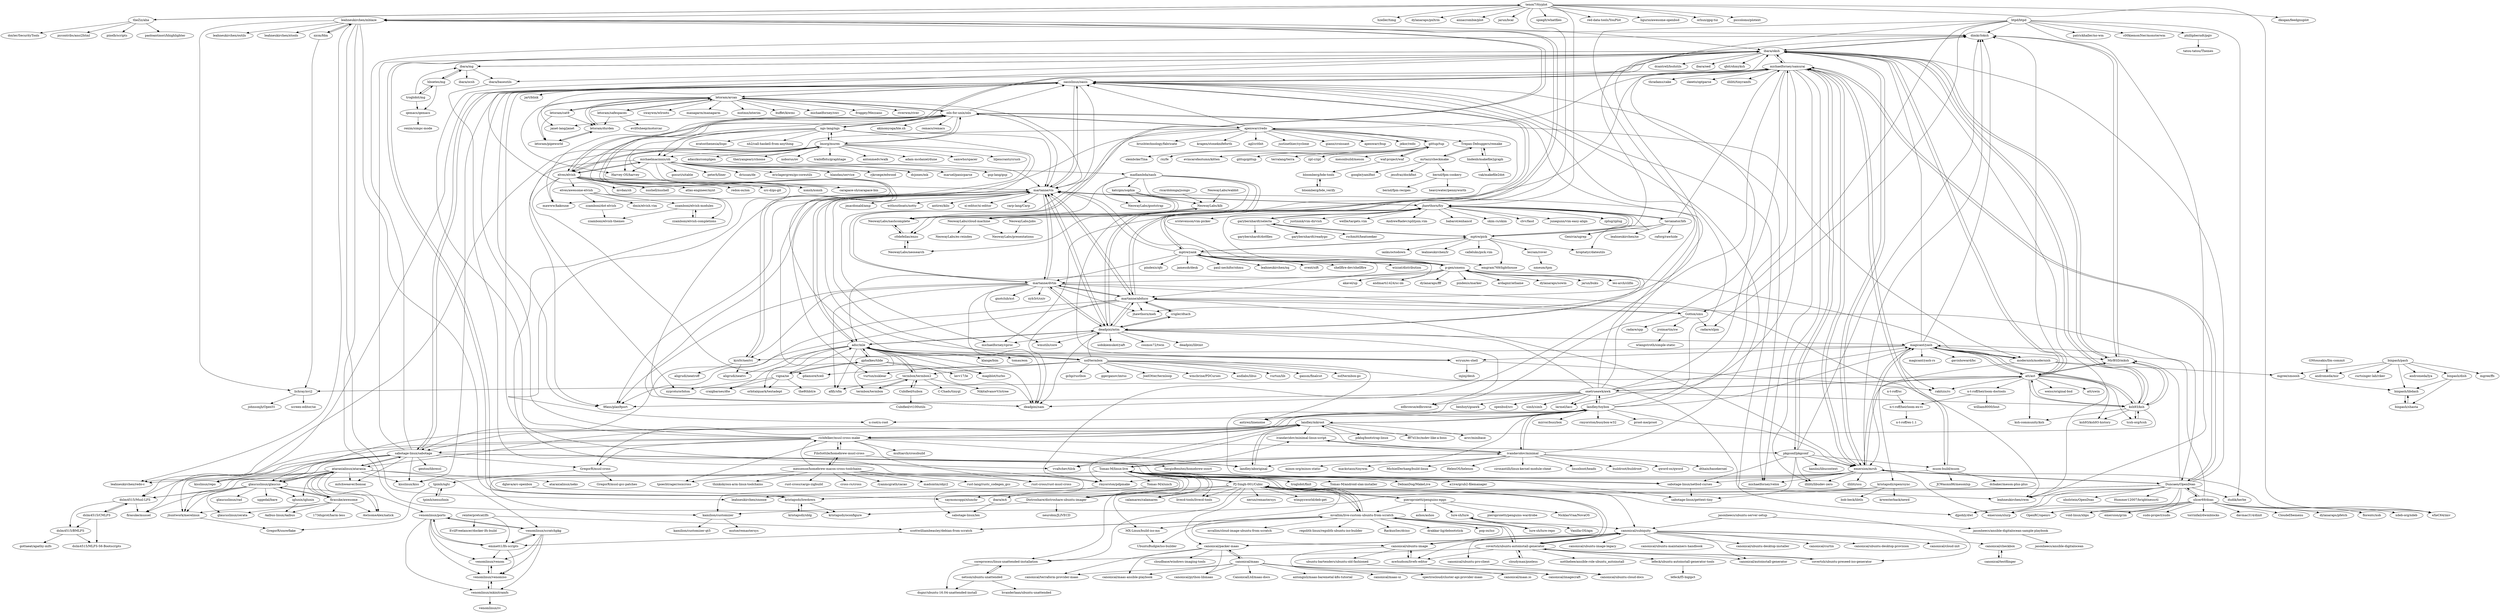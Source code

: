 digraph G {
"lichray/nvi2" -> "screen-editor/se"
"lichray/nvi2" -> "johnsonjh/OpenVi"
"ngs-lang/ngs" -> "oils-for-unix/oils"
"ngs-lang/ngs" -> "lmorg/murex"
"ngs-lang/ngs" -> "michaelmacinnis/oh"
"ngs-lang/ngs" -> "elves/elvish"
"ngs-lang/ngs" -> "nh2/call-haskell-from-anything" ["e"=1]
"ngs-lang/ngs" -> "martanne/vis"
"ngs-lang/ngs" -> "Harvey-OS/harvey" ["e"=1]
"ngs-lang/ngs" -> "eratosthenesia/lispc" ["e"=1]
"ngs-lang/ngs" -> "wryun/es-shell"
"elves/elvish" -> "michaelmacinnis/oh"
"elves/elvish" -> "oils-for-unix/oils"
"elves/elvish" -> "lmorg/murex"
"elves/elvish" -> "mawww/kakoune" ["e"=1]
"elves/elvish" -> "xonsh/xonsh" ["e"=1]
"elves/elvish" -> "carapace-sh/carapace-bin" ["e"=1]
"elves/elvish" -> "martanne/vis"
"elves/elvish" -> "elves/awesome-elvish"
"elves/elvish" -> "gdamore/tcell" ["e"=1]
"elves/elvish" -> "redox-os/ion" ["e"=1]
"elves/elvish" -> "src-d/go-git" ["e"=1]
"elves/elvish" -> "mvdan/sh" ["e"=1]
"elves/elvish" -> "nushell/nushell" ["e"=1]
"elves/elvish" -> "u-root/u-root" ["e"=1]
"elves/elvish" -> "atlas-engineer/nyxt" ["e"=1]
"venomlinux/ports" -> "venomlinux/scratchpkg"
"venomlinux/ports" -> "venomlinux/venomiso"
"venomlinux/ports" -> "venomlinux/mkinitramfs"
"venomlinux/ports" -> "emmett1/lfs-scripts"
"venomlinux/ports" -> "venomlinux/venom"
"michaelmacinnis/oh" -> "elves/elvish"
"michaelmacinnis/oh" -> "driusan/de" ["e"=1]
"michaelmacinnis/oh" -> "deadpixi/sam" ["e"=1]
"michaelmacinnis/oh" -> "Harvey-OS/harvey" ["e"=1]
"michaelmacinnis/oh" -> "madlambda/nash"
"michaelmacinnis/oh" -> "ericlagergren/go-coreutils" ["e"=1]
"michaelmacinnis/oh" -> "hlandau/service" ["e"=1]
"michaelmacinnis/oh" -> "rjkroege/edwood" ["e"=1]
"michaelmacinnis/oh" -> "dcjones/mk" ["e"=1]
"michaelmacinnis/oh" -> "maruel/panicparse" ["e"=1]
"michaelmacinnis/oh" -> "9fans/plan9port" ["e"=1]
"michaelmacinnis/oh" -> "gsp-lang/gsp"
"michaelmacinnis/oh" -> "gosuri/uitable" ["e"=1]
"michaelmacinnis/oh" -> "martanne/vis"
"michaelmacinnis/oh" -> "peterh/liner" ["e"=1]
"pieroproietti/penguins-eggs" -> "pieroproietti/penguins-wardrobe"
"pieroproietti/penguins-eggs" -> "PJ-Singh-001/Cubic"
"pieroproietti/penguins-eggs" -> "NicklasVraa/NovaOS" ["e"=1]
"pieroproietti/penguins-eggs" -> "lure-sh/lure"
"pieroproietti/penguins-eggs" -> "ashos/ashos" ["e"=1]
"pieroproietti/penguins-eggs" -> "mvallim/live-custom-ubuntu-from-scratch"
"tenox7/ttyplot" -> "p-gen/smenu"
"tenox7/ttyplot" -> "piccolomo/plotext" ["e"=1]
"tenox7/ttyplot" -> "dkogan/feedgnuplot" ["e"=1]
"tenox7/ttyplot" -> "jhawthorn/fzy"
"tenox7/ttyplot" -> "theZiz/aha"
"tenox7/ttyplot" -> "hzeller/timg" ["e"=1]
"tenox7/ttyplot" -> "dylanaraps/pxltrm" ["e"=1]
"tenox7/ttyplot" -> "annacrombie/plot"
"tenox7/ttyplot" -> "jarun/bcal" ["e"=1]
"tenox7/ttyplot" -> "eXeC64/imv" ["e"=1]
"tenox7/ttyplot" -> "spieglt/whatfiles" ["e"=1]
"tenox7/ttyplot" -> "leahneukirchen/mblaze"
"tenox7/ttyplot" -> "red-data-tools/YouPlot" ["e"=1]
"tenox7/ttyplot" -> "ligurio/awesome-openbsd" ["e"=1]
"tenox7/ttyplot" -> "orhun/gpg-tui" ["e"=1]
"mvallim/live-custom-ubuntu-from-scratch" -> "scottwilliambeasley/debian-from-scratch"
"mvallim/live-custom-ubuntu-from-scratch" -> "mvallim/cloud-image-ubuntu-from-scratch"
"mvallim/live-custom-ubuntu-from-scratch" -> "canonical/ubuntu-image"
"mvallim/live-custom-ubuntu-from-scratch" -> "MX-Linux/build-iso-mx"
"mvallim/live-custom-ubuntu-from-scratch" -> "PJ-Singh-001/Cubic"
"mvallim/live-custom-ubuntu-from-scratch" -> "UbuntuBudgie/iso-builder"
"mvallim/live-custom-ubuntu-from-scratch" -> "regolith-linux/regolith-ubuntu-iso-builder"
"mvallim/live-custom-ubuntu-from-scratch" -> "RackunSec/dciso"
"mvallim/live-custom-ubuntu-from-scratch" -> "Tomas-M/linux-live"
"mvallim/live-custom-ubuntu-from-scratch" -> "canonical/subiquity"
"mvallim/live-custom-ubuntu-from-scratch" -> "covertsh/ubuntu-autoinstall-generator"
"mvallim/live-custom-ubuntu-from-scratch" -> "drakkar-lig/debootstick"
"mvallim/live-custom-ubuntu-from-scratch" -> "pop-os/iso" ["e"=1]
"binpash/pash" -> "binpash/dish"
"binpash/pash" -> "andromeda/mir"
"binpash/pash" -> "binpash/libdash"
"binpash/pash" -> "mgree/smoosh"
"binpash/pash" -> "andromeda/lya"
"binpash/pash" -> "mgree/ffs"
"binpash/pash" -> "curtsinger-lab/riker"
"letoram/arcan" -> "letoram/durden"
"letoram/arcan" -> "letoram/cat9"
"letoram/arcan" -> "letoram/safespaces"
"letoram/arcan" -> "oasislinux/oasis"
"letoram/arcan" -> "letoram/pipeworld"
"letoram/arcan" -> "martanne/vis"
"letoram/arcan" -> "michaelforney/swc" ["e"=1]
"letoram/arcan" -> "froggey/Mezzano" ["e"=1]
"letoram/arcan" -> "riverwm/river" ["e"=1]
"letoram/arcan" -> "swaywm/wlroots" ["e"=1]
"letoram/arcan" -> "Harvey-OS/harvey" ["e"=1]
"letoram/arcan" -> "managarm/managarm" ["e"=1]
"letoram/arcan" -> "oils-for-unix/oils"
"letoram/arcan" -> "mntmn/interim" ["e"=1]
"letoram/arcan" -> "buffet/kiwmi" ["e"=1]
"apenwarr/redo" -> "gittup/tup"
"apenwarr/redo" -> "apenwarr/bup" ["e"=1]
"apenwarr/redo" -> "jekor/redo"
"apenwarr/redo" -> "leahneukirchen/redo-c"
"apenwarr/redo" -> "martanne/vis"
"apenwarr/redo" -> "oils-for-unix/oils"
"apenwarr/redo" -> "Trepan-Debuggers/remake"
"apenwarr/redo" -> "oasislinux/oasis"
"apenwarr/redo" -> "brushtechnology/fabricate"
"apenwarr/redo" -> "kragen/stoneknifeforth" ["e"=1]
"apenwarr/redo" -> "agl/critbit"
"apenwarr/redo" -> "justinethier/cyclone" ["e"=1]
"apenwarr/redo" -> "michaelforney/samurai"
"apenwarr/redo" -> "deadpixi/sam" ["e"=1]
"apenwarr/redo" -> "giann/croissant" ["e"=1]
"netson/ubuntu-unattended" -> "coreprocess/linux-unattended-installation"
"netson/ubuntu-unattended" -> "dsgnr/ubuntu-16.04-unattended-install"
"netson/ubuntu-unattended" -> "hvanderlaan/ubuntu-unattended"
"jasonheecs/ansible-digitalocean-sample-playbook" -> "jasonheecs/ansible-digitalocean"
"letoram/safespaces" -> "letoram/arcan"
"letoram/safespaces" -> "evil0sheep/motorcar" ["e"=1]
"letoram/safespaces" -> "letoram/durden"
"garybernhardt/selecta" -> "mptre/pick"
"garybernhardt/selecta" -> "garybernhardt/dotfiles" ["e"=1]
"garybernhardt/selecta" -> "garybernhardt/readygo"
"garybernhardt/selecta" -> "jhawthorn/fzy"
"garybernhardt/selecta" -> "rschmitt/heatseeker"
"gittup/tup" -> "apenwarr/redo"
"gittup/tup" -> "gittup/gittup"
"gittup/tup" -> "terralang/terra" ["e"=1]
"gittup/tup" -> "zpl-c/zpl" ["e"=1]
"gittup/tup" -> "mesonbuild/meson" ["e"=1]
"gittup/tup" -> "slembcke/Tina" ["e"=1]
"gittup/tup" -> "rxi/fe" ["e"=1]
"gittup/tup" -> "waf-project/waf"
"gittup/tup" -> "evincarofautumn/kitten" ["e"=1]
"landley/mkroot" -> "landley/toybox"
"landley/mkroot" -> "landley/aboriginal"
"landley/mkroot" -> "richfelker/musl-cross-make"
"landley/mkroot" -> "ataraxialinux/ataraxia"
"landley/mkroot" -> "sabotage-linux/sabotage"
"landley/mkroot" -> "pikhq/bootstrap-linux"
"landley/mkroot" -> "ivandavidov/minimal-linux-script"
"landley/mkroot" -> "glaucuslinux/glaucus"
"landley/mkroot" -> "fff7d1bc/mdev-like-a-boss" ["e"=1]
"landley/mkroot" -> "arsv/minibase" ["e"=1]
"landley/mkroot" -> "GregorR/musl-cross"
"zzamboni/elvish-modules" -> "zzamboni/elvish-completions"
"zzamboni/elvish-modules" -> "zzamboni/elvish-themes"
"dimkr/loksh" -> "ibara/oksh"
"dimkr/loksh" -> "MirBSD/mksh"
"elves/awesome-elvish" -> "zzamboni/elvish-modules"
"elves/awesome-elvish" -> "dmix/elvish.vim"
"elves/awesome-elvish" -> "zzamboni/dot-elvish"
"elves/awesome-elvish" -> "zzamboni/elvish-completions"
"reinterpretcat/lfs" -> "EvilFreelancer/docker-lfs-build"
"reinterpretcat/lfs" -> "emmett1/lfs-scripts"
"reinterpretcat/lfs" -> "scottwilliambeasley/debian-from-scratch"
"dslm4515/Musl-LFS" -> "dslm4515/CMLFS"
"dslm4515/Musl-LFS" -> "firasuke/mussel"
"dslm4515/Musl-LFS" -> "dslm4515/BMLFS"
"ataraxialinux/ataraxia" -> "glaucuslinux/glaucus"
"ataraxialinux/ataraxia" -> "firasuke/awesome"
"ataraxialinux/ataraxia" -> "sabotage-linux/sabotage"
"ataraxialinux/ataraxia" -> "kisslinux/kiss" ["e"=1]
"ataraxialinux/ataraxia" -> "mitchweaver/bonsai" ["e"=1]
"ataraxialinux/ataraxia" -> "dslm4515/Musl-LFS"
"ataraxialinux/ataraxia" -> "venomlinux/ports"
"ataraxialinux/ataraxia" -> "AwlsomeAlex/natick"
"ataraxialinux/ataraxia" -> "jhuntwork/merelinux"
"ataraxialinux/ataraxia" -> "venomlinux/scratchpkg"
"ataraxialinux/ataraxia" -> "ataraxialinux/neko"
"ataraxialinux/ataraxia" -> "kisslinux/repo" ["e"=1]
"ataraxialinux/ataraxia" -> "iglunix/iglunix"
"emmett1/lfs-scripts" -> "venomlinux/scratchpkg"
"emmett1/lfs-scripts" -> "venomlinux/ports"
"emmett1/lfs-scripts" -> "venomlinux/venomiso"
"emmett1/lfs-scripts" -> "venomlinux/venom"
"emersion/mrsh" -> "michaelforney/samurai"
"emersion/mrsh" -> "eXeC64/imv" ["e"=1]
"emersion/mrsh" -> "magicant/yash"
"emersion/mrsh" -> "rmyorston/pdpmake"
"emersion/mrsh" -> "illiliti/ssu" ["e"=1]
"emersion/mrsh" -> "dimkr/loksh"
"emersion/mrsh" -> "sabotage-linux/netbsd-curses"
"emersion/mrsh" -> "ibara/oksh"
"emersion/mrsh" -> "Duncaen/OpenDoas"
"emersion/mrsh" -> "illiliti/libudev-zero" ["e"=1]
"emersion/mrsh" -> "emersion/slurp" ["e"=1]
"emersion/mrsh" -> "kisslinux/kiss" ["e"=1]
"emersion/mrsh" -> "michaelforney/velox" ["e"=1]
"MX-Linux/build-iso-mx" -> "UbuntuBudgie/iso-builder"
"zzamboni/elvish-completions" -> "zzamboni/elvish-modules"
"kristapsdz/openrsync" -> "krwesterback/newd" ["e"=1]
"kristapsdz/openrsync" -> "bob-beck/libtls" ["e"=1]
"kristapsdz/openrsync" -> "kristapsdz/oconfigure"
"kristapsdz/openrsync" -> "kristapsdz/lowdown"
"bloomberg/bde-tools" -> "bloomberg/bde_verify"
"jroimartin/sw" -> "wlangstroth/simple-static"
"binpash/libdash" -> "binpash/shasta"
"venomlinux/mkinitramfs" -> "venomlinux/venomiso"
"venomlinux/mkinitramfs" -> "venomlinux/rc"
"dslm4515/BMLFS" -> "dslm4515/MLFS-S6-Bootscripts"
"dslm4515/BMLFS" -> "gottaeat/apathy-mlfs"
"mgree/smoosh" -> "binpash/libdash"
"venomlinux/venomiso" -> "venomlinux/mkinitramfs"
"venomlinux/venomiso" -> "venomlinux/venom"
"ubuntu-bartenders/ubuntu-old-fashioned" -> "canonical/ubuntu-cloud-docs"
"venomlinux/venom" -> "venomlinux/venomiso"
"jhawthorn/fzy" -> "babarot/enhancd" ["e"=1]
"jhawthorn/fzy" -> "mptre/pick"
"jhawthorn/fzy" -> "skim-rs/skim" ["e"=1]
"jhawthorn/fzy" -> "martanne/vis"
"jhawthorn/fzy" -> "mptre/yank"
"jhawthorn/fzy" -> "clvv/fasd" ["e"=1]
"jhawthorn/fzy" -> "junegunn/vim-easy-align" ["e"=1]
"jhawthorn/fzy" -> "zplug/zplug" ["e"=1]
"jhawthorn/fzy" -> "garybernhardt/selecta"
"jhawthorn/fzy" -> "srstevenson/vim-picker"
"jhawthorn/fzy" -> "justinmk/vim-dirvish" ["e"=1]
"jhawthorn/fzy" -> "wellle/targets.vim" ["e"=1]
"jhawthorn/fzy" -> "AndrewRadev/splitjoin.vim" ["e"=1]
"jhawthorn/fzy" -> "Genivia/ugrep" ["e"=1]
"jhawthorn/fzy" -> "tavianator/bfs"
"martanne/vis" -> "mawww/kakoune" ["e"=1]
"martanne/vis" -> "9fans/plan9port" ["e"=1]
"martanne/vis" -> "martanne/dvtm"
"martanne/vis" -> "deadpixi/sam" ["e"=1]
"martanne/vis" -> "oasislinux/oasis"
"martanne/vis" -> "martanne/abduco"
"martanne/vis" -> "antirez/kilo" ["e"=1]
"martanne/vis" -> "jhawthorn/fzy"
"martanne/vis" -> "xi-editor/xi-editor" ["e"=1]
"martanne/vis" -> "adsr/mle"
"martanne/vis" -> "carp-lang/Carp" ["e"=1]
"martanne/vis" -> "deadpixi/mtm"
"martanne/vis" -> "jmacdonald/amp" ["e"=1]
"martanne/vis" -> "vurtun/nuklear" ["e"=1]
"martanne/vis" -> "withoutboats/notty" ["e"=1]
"ivandavidov/minimal" -> "ivandavidov/minimal-linux-script"
"ivandavidov/minimal" -> "Tomas-M/linux-live"
"ivandavidov/minimal" -> "landley/mkroot"
"ivandavidov/minimal" -> "mackstann/tinywm" ["e"=1]
"ivandavidov/minimal" -> "MichielDerhaeg/build-linux" ["e"=1]
"ivandavidov/minimal" -> "vvaltchev/tilck" ["e"=1]
"ivandavidov/minimal" -> "oasislinux/oasis"
"ivandavidov/minimal" -> "landley/toybox"
"ivandavidov/minimal" -> "HelenOS/helenos" ["e"=1]
"ivandavidov/minimal" -> "cirosantilli/linux-kernel-module-cheat" ["e"=1]
"ivandavidov/minimal" -> "linuxboot/heads" ["e"=1]
"ivandavidov/minimal" -> "buildroot/buildroot" ["e"=1]
"ivandavidov/minimal" -> "qword-os/qword" ["e"=1]
"ivandavidov/minimal" -> "dthain/basekernel" ["e"=1]
"ivandavidov/minimal" -> "minos-org/minos-static"
"glaucuslinux/glaucus" -> "firasuke/awesome"
"glaucuslinux/glaucus" -> "jhuntwork/merelinux"
"glaucuslinux/glaucus" -> "ataraxialinux/ataraxia"
"glaucuslinux/glaucus" -> "firasuke/mussel"
"glaucuslinux/glaucus" -> "glaucuslinux/cerata"
"glaucuslinux/glaucus" -> "glaucuslinux/rad"
"glaucuslinux/glaucus" -> "iglunix/iglunix"
"glaucuslinux/glaucus" -> "AwlsomeAlex/natick"
"glaucuslinux/glaucus" -> "dslm4515/Musl-LFS"
"glaucuslinux/glaucus" -> "uggedal/bare"
"martanne/dvtm" -> "martanne/abduco"
"martanne/dvtm" -> "deadpixi/mtm"
"martanne/dvtm" -> "martanne/vis"
"martanne/dvtm" -> "deadpixi/sam" ["e"=1]
"martanne/dvtm" -> "leahneukirchen/mblaze"
"martanne/dvtm" -> "jhawthorn/meh" ["e"=1]
"martanne/dvtm" -> "gnotclub/xst" ["e"=1]
"martanne/dvtm" -> "9fans/plan9port" ["e"=1]
"martanne/dvtm" -> "Gottox/smu"
"martanne/dvtm" -> "wmutils/core" ["e"=1]
"martanne/dvtm" -> "leahneukirchen/cwm" ["e"=1]
"martanne/dvtm" -> "afify/sfm" ["e"=1]
"martanne/dvtm" -> "xyb3rt/sxiv" ["e"=1]
"martanne/dvtm" -> "kyx0r/nextvi"
"martanne/abduco" -> "martanne/dvtm"
"martanne/abduco" -> "crigler/dtach"
"martanne/abduco" -> "deadpixi/mtm"
"martanne/abduco" -> "martanne/vis"
"martanne/abduco" -> "leahneukirchen/mblaze"
"martanne/abduco" -> "9fans/plan9port" ["e"=1]
"martanne/abduco" -> "emersion/mrsh"
"martanne/abduco" -> "deadpixi/sam" ["e"=1]
"martanne/abduco" -> "Gottox/smu"
"martanne/abduco" -> "jhawthorn/meh" ["e"=1]
"martanne/abduco" -> "Duncaen/OpenDoas"
"martanne/abduco" -> "sabotage-linux/sabotage"
"kamilion/customizer" -> "kamilion/customizer-qt5"
"kamilion/customizer" -> "mutse/remastersys"
"ksh93/ksh" -> "att/ast"
"ksh93/ksh" -> "MirBSD/mksh"
"ksh93/ksh" -> "ibara/oksh"
"ksh93/ksh" -> "ksh93/ksh93-history"
"ksh93/ksh" -> "ksh-community/ksh"
"ksh93/ksh" -> "tcsh-org/tcsh"
"ksh93/ksh" -> "rmyorston/pdpmake"
"ksh93/ksh" -> "magicant/yash"
"mptre/pick" -> "mptre/yank"
"mptre/pick" -> "jhawthorn/fzy"
"mptre/pick" -> "calleluks/pick.vim"
"mptre/pick" -> "garybernhardt/selecta"
"mptre/pick" -> "leahneukirchen/lr" ["e"=1]
"mptre/pick" -> "dimkr/loksh"
"mptre/pick" -> "emgram769/lighthouse" ["e"=1]
"mptre/pick" -> "lecram/rover"
"mptre/pick" -> "ianks/octodown" ["e"=1]
"mptre/pick" -> "hroptatyr/dateutils"
"Distroshare/distroshare-ubuntu-imager" -> "kamilion/customizer"
"Distroshare/distroshare-ubuntu-imager" -> "Tomas-M/linux-live"
"Distroshare/distroshare-ubuntu-imager" -> "neurobin/JLIVECD"
"ibara/oksh" -> "MirBSD/mksh"
"ibara/oksh" -> "dimkr/loksh"
"ibara/oksh" -> "ibara/mg"
"ibara/oksh" -> "ibara/baseutils"
"ibara/oksh" -> "kyx0r/nextvi"
"ibara/oksh" -> "ksh93/ksh"
"ibara/oksh" -> "dcantrell/bsdutils"
"ibara/oksh" -> "leahneukirchen/cwm" ["e"=1]
"ibara/oksh" -> "rmyorston/pdpmake"
"ibara/oksh" -> "att/ast"
"ibara/oksh" -> "ibara/oed"
"ibara/oksh" -> "kristapsdz/lowdown"
"ibara/oksh" -> "qbit/ohmyksh" ["e"=1]
"ibara/oksh" -> "michaelforney/samurai"
"ibara/oksh" -> "emersion/mrsh"
"lindenb/makefile2graph" -> "vak/makefile2dot"
"lindenb/makefile2graph" -> "Trepan-Debuggers/remake"
"canonical/packer-maas" -> "canonical/maas"
"canonical/packer-maas" -> "canonical/maas-ansible-playbook"
"canonical/packer-maas" -> "canonical/python-libmaas"
"canonical/packer-maas" -> "cloudbase/windows-imaging-tools" ["e"=1]
"canonical/packer-maas" -> "canonical/terraform-provider-maas"
"canonical/packer-maas" -> "canonical/subiquity"
"lecram/rover" -> "nmeum/tpm"
"adsr/mle" -> "termbox/termbox2"
"adsr/mle" -> "nsf/termbox"
"adsr/mle" -> "termbox/termbox"
"adsr/mle" -> "craigbarnes/dte"
"adsr/mle" -> "martanne/vis"
"adsr/mle" -> "klange/bim" ["e"=1]
"adsr/mle" -> "deadpixi/mtm"
"adsr/mle" -> "tomas/eon"
"adsr/mle" -> "afify/sfm" ["e"=1]
"adsr/mle" -> "leahneukirchen/cwm" ["e"=1]
"adsr/mle" -> "deadpixi/sam" ["e"=1]
"adsr/mle" -> "aligrudi/neatvi" ["e"=1]
"adsr/mle" -> "orbitalquark/textadept" ["e"=1]
"adsr/mle" -> "magiblot/turbo" ["e"=1]
"adsr/mle" -> "gphalkes/tilde"
"bernd/fpm-cookery" -> "bernd/fpm-recipes"
"bernd/fpm-cookery" -> "heavywater/pennyworth" ["e"=1]
"MirBSD/mksh" -> "ibara/oksh"
"MirBSD/mksh" -> "ksh93/ksh"
"MirBSD/mksh" -> "dimkr/loksh"
"MirBSD/mksh" -> "att/ast"
"firasuke/awesome" -> "glaucuslinux/glaucus"
"firasuke/awesome" -> "173duprot/harm-less"
"firasuke/awesome" -> "glaucuslinux/cerata"
"firasuke/awesome" -> "AwlsomeAlex/natick"
"firasuke/awesome" -> "ataraxialinux/ataraxia"
"firasuke/awesome" -> "Aalbus-linux/Aalbus"
"firasuke/awesome" -> "jhuntwork/merelinux"
"sabotage-linux/sabotage" -> "dimkr/loksh"
"sabotage-linux/sabotage" -> "sabotage-linux/netbsd-curses"
"sabotage-linux/sabotage" -> "ataraxialinux/ataraxia"
"sabotage-linux/sabotage" -> "sabotage-linux/gettext-tiny"
"sabotage-linux/sabotage" -> "dslm4515/Musl-LFS"
"sabotage-linux/sabotage" -> "kisslinux/kiss" ["e"=1]
"sabotage-linux/sabotage" -> "GregorR/musl-cross"
"sabotage-linux/sabotage" -> "glaucuslinux/glaucus"
"sabotage-linux/sabotage" -> "mitchweaver/bonsai" ["e"=1]
"sabotage-linux/sabotage" -> "jhuntwork/merelinux"
"sabotage-linux/sabotage" -> "gentoo/libressl" ["e"=1]
"sabotage-linux/sabotage" -> "kisslinux/repo" ["e"=1]
"sabotage-linux/sabotage" -> "oasislinux/oasis"
"sabotage-linux/sabotage" -> "ibara/oksh"
"sabotage-linux/sabotage" -> "landley/aboriginal"
"jhuntwork/merelinux" -> "GregorR/snowflake"
"n-t-roff/heirloom-doctools" -> "n-t-roff/heirloom-ex-vi"
"n-t-roff/heirloom-doctools" -> "william8000/lout"
"katcipis/sophia" -> "NeowayLabs/klb"
"katcipis/sophia" -> "c0defellas/enzo"
"katcipis/sophia" -> "NeowayLabs/nashcomplete"
"katcipis/sophia" -> "NeowayLabs/gootstrap"
"termbox/termbox" -> "termbox/termbox2"
"ibara/baseutils" -> "sabotage-linux/lex"
"tpimh/nenuzhnix" -> "tpimh/ngtc"
"messense/homebrew-macos-cross-toolchains" -> "FiloSottile/homebrew-musl-cross"
"messense/homebrew-macos-cross-toolchains" -> "thinkski/osx-arm-linux-toolchains"
"messense/homebrew-macos-cross-toolchains" -> "rust-cross/cargo-zigbuild" ["e"=1]
"messense/homebrew-macos-cross-toolchains" -> "cross-rs/cross" ["e"=1]
"messense/homebrew-macos-cross-toolchains" -> "tpoechtrager/osxcross" ["e"=1]
"messense/homebrew-macos-cross-toolchains" -> "richfelker/musl-cross-make"
"messense/homebrew-macos-cross-toolchains" -> "ryanmcgrath/cacao" ["e"=1]
"messense/homebrew-macos-cross-toolchains" -> "madsmtm/objc2" ["e"=1]
"messense/homebrew-macos-cross-toolchains" -> "rust-cross/rust-musl-cross" ["e"=1]
"messense/homebrew-macos-cross-toolchains" -> "rust-lang/rustc_codegen_gcc" ["e"=1]
"nicm/fdm" -> "leahneukirchen/mblaze"
"nicm/fdm" -> "lichray/nvi2"
"landley/toybox" -> "landley/mkroot"
"landley/toybox" -> "richfelker/musl-cross-make"
"landley/toybox" -> "landley/aboriginal"
"landley/toybox" -> "mirror/busybox" ["e"=1]
"landley/toybox" -> "michaelforney/samurai"
"landley/toybox" -> "oasislinux/oasis"
"landley/toybox" -> "rmyorston/busybox-w32" ["e"=1]
"landley/toybox" -> "onetrueawk/awk"
"landley/toybox" -> "emersion/mrsh"
"landley/toybox" -> "magicant/yash"
"landley/toybox" -> "proot-me/proot" ["e"=1]
"landley/toybox" -> "u-root/u-root" ["e"=1]
"landley/toybox" -> "vvaltchev/tilck" ["e"=1]
"landley/toybox" -> "ivandavidov/minimal"
"landley/toybox" -> "antirez/linenoise" ["e"=1]
"vigna/ne" -> "craigbarnes/dte"
"vigna/ne" -> "gphalkes/tilde"
"vigna/ne" -> "the8thbit/e"
"vigna/ne" -> "xyproto/orbiton"
"vigna/ne" -> "adsr/mle"
"vigna/ne" -> "orbitalquark/textadept" ["e"=1]
"covertsh/ubuntu-autoinstall-generator" -> "covertsh/ubuntu-preseed-iso-generator"
"covertsh/ubuntu-autoinstall-generator" -> "cloudymax/pxeless"
"covertsh/ubuntu-autoinstall-generator" -> "lefeck/ubuntu-autoinstall-generator-tools"
"covertsh/ubuntu-autoinstall-generator" -> "mwhudson/livefs-editor"
"covertsh/ubuntu-autoinstall-generator" -> "notthebee/ansible-role-ubuntu_autoinstall" ["e"=1]
"covertsh/ubuntu-autoinstall-generator" -> "coreprocess/linux-unattended-installation"
"covertsh/ubuntu-autoinstall-generator" -> "canonical/subiquity"
"covertsh/ubuntu-autoinstall-generator" -> "mvallim/live-custom-ubuntu-from-scratch"
"covertsh/ubuntu-autoinstall-generator" -> "PJ-Singh-001/Cubic"
"covertsh/ubuntu-autoinstall-generator" -> "canonical/autoinstall-generator"
"kyx0r/nextvi" -> "aligrudi/neatvi" ["e"=1]
"kyx0r/nextvi" -> "ibara/oksh"
"kyx0r/nextvi" -> "aligrudi/neatroff" ["e"=1]
"letoram/pipeworld" -> "letoram/durden"
"tavianator/bfs" -> "jhawthorn/fzy"
"tavianator/bfs" -> "leahneukirchen/xe" ["e"=1]
"tavianator/bfs" -> "hroptatyr/dateutils"
"tavianator/bfs" -> "Genivia/ugrep" ["e"=1]
"tavianator/bfs" -> "raforg/rawhide"
"tavianator/bfs" -> "michaelforney/samurai"
"dslm4515/CMLFS" -> "dslm4515/Musl-LFS"
"dslm4515/CMLFS" -> "dslm4515/BMLFS"
"dslm4515/CMLFS" -> "dslm4515/MLFS-S6-Bootscripts"
"NeowayLabs/neosearch" -> "c0defellas/enzo"
"canonical/subiquity" -> "canonical/ubuntu-desktop-installer" ["e"=1]
"canonical/subiquity" -> "mwhudson/livefs-editor"
"canonical/subiquity" -> "canonical/ubuntu-image"
"canonical/subiquity" -> "canonical/curtin"
"canonical/subiquity" -> "canonical/ubuntu-pro-client"
"canonical/subiquity" -> "canonical/packer-maas"
"canonical/subiquity" -> "canonical/ubuntu-desktop-provision"
"canonical/subiquity" -> "canonical/cloud-init" ["e"=1]
"canonical/subiquity" -> "canonical/autoinstall-generator"
"canonical/subiquity" -> "canonical/checkbox"
"canonical/subiquity" -> "covertsh/ubuntu-autoinstall-generator"
"canonical/subiquity" -> "canonical/ubuntu-image-legacy"
"canonical/subiquity" -> "canonical/ubuntu-maintainers-handbook"
"crigler/dtach" -> "martanne/abduco"
"crigler/dtach" -> "deadpixi/mtm"
"qemacs/qemacs" -> "rexim/simpc-mode" ["e"=1]
"iglunix/iglunix" -> "Aalbus-linux/Aalbus"
"covertsh/ubuntu-preseed-iso-generator" -> "covertsh/ubuntu-autoinstall-generator"
"mwhudson/livefs-editor" -> "canonical/ubuntu-image"
"mwhudson/livefs-editor" -> "canonical/imagecraft"
"waf-project/waf" -> "bloomberg/bde-tools"
"waf-project/waf" -> "gittup/tup"
"NeowayLabs/jobs" -> "NeowayLabs/presentations"
"dglava/arc-openbox" -> "saymoncoppi/xlunchr"
"canonical/ubuntu-image" -> "ubuntu-bartenders/ubuntu-old-fashioned"
"canonical/ubuntu-image" -> "canonical/imagecraft"
"canonical/ubuntu-image" -> "mwhudson/livefs-editor"
"muon-build/muon" -> "michaelforney/samurai"
"muon-build/muon" -> "dcbaker/meson-plus-plus"
"muon-build/muon" -> "JCWasmx86/mesonlsp"
"muon-build/muon" -> "leahneukirchen/redo-c"
"letoram/durden" -> "letoram/arcan"
"letoram/durden" -> "letoram/pipeworld"
"ibara/mg" -> "ibara/baseutils"
"ibara/mg" -> "hboetes/mg"
"ibara/mg" -> "ibara/ocsh"
"ibara/mg" -> "ibara/oksh"
"bloomberg/bde_verify" -> "bloomberg/bde-tools"
"PJ-Singh-001/Cubic" -> "mvallim/live-custom-ubuntu-from-scratch"
"PJ-Singh-001/Cubic" -> "nerun/remastersys"
"PJ-Singh-001/Cubic" -> "covertsh/ubuntu-autoinstall-generator"
"PJ-Singh-001/Cubic" -> "Tomas-M/linux-live"
"PJ-Singh-001/Cubic" -> "pieroproietti/penguins-eggs"
"PJ-Singh-001/Cubic" -> "kamilion/customizer"
"PJ-Singh-001/Cubic" -> "covertsh/ubuntu-preseed-iso-generator"
"PJ-Singh-001/Cubic" -> "calamares/calamares" ["e"=1]
"PJ-Singh-001/Cubic" -> "wimpysworld/deb-get" ["e"=1]
"PJ-Singh-001/Cubic" -> "canonical/subiquity"
"PJ-Singh-001/Cubic" -> "Distroshare/distroshare-ubuntu-imager"
"PJ-Singh-001/Cubic" -> "livecd-tools/livecd-tools" ["e"=1]
"PJ-Singh-001/Cubic" -> "coreprocess/linux-unattended-installation"
"PJ-Singh-001/Cubic" -> "canonical/ubuntu-image"
"PJ-Singh-001/Cubic" -> "canonical/packer-maas"
"mptre/yank" -> "mptre/pick"
"mptre/yank" -> "jhawthorn/fzy"
"mptre/yank" -> "jamesob/desk" ["e"=1]
"mptre/yank" -> "paul-nechifor/ohmu" ["e"=1]
"mptre/yank" -> "leahneukirchen/nq" ["e"=1]
"mptre/yank" -> "akavel/up" ["e"=1]
"mptre/yank" -> "martanne/dvtm"
"mptre/yank" -> "martanne/vis"
"mptre/yank" -> "svent/sift" ["e"=1]
"mptre/yank" -> "shellfire-dev/shellfire" ["e"=1]
"mptre/yank" -> "wizzat/distribution" ["e"=1]
"mptre/yank" -> "pindexis/qfc" ["e"=1]
"mptre/yank" -> "emgram769/lighthouse" ["e"=1]
"mptre/yank" -> "martanne/abduco"
"mptre/yank" -> "p-gen/smenu"
"theZiz/aha" -> "pycontribs/ansi2html"
"theZiz/aha" -> "pixelb/scripts" ["e"=1]
"theZiz/aha" -> "tenox7/ttyplot"
"theZiz/aha" -> "paoloantinori/hhighlighter" ["e"=1]
"theZiz/aha" -> "doyler/SecurityTools"
"pkgconf/pkgconf" -> "sabotage-linux/netbsd-curses"
"pkgconf/pkgconf" -> "muon-build/muon"
"pkgconf/pkgconf" -> "sabotage-linux/gettext-tiny"
"pkgconf/pkgconf" -> "michaelforney/samurai"
"pkgconf/pkgconf" -> "kaniini/libucontext"
"pkgconf/pkgconf" -> "emersion/mrsh"
"pkgconf/pkgconf" -> "illiliti/libudev-zero" ["e"=1]
"pkgconf/pkgconf" -> "dimkr/loksh"
"richfelker/musl-cross-make" -> "FiloSottile/homebrew-musl-cross"
"richfelker/musl-cross-make" -> "landley/mkroot"
"richfelker/musl-cross-make" -> "GregorR/musl-cross"
"richfelker/musl-cross-make" -> "landley/toybox"
"richfelker/musl-cross-make" -> "rust-cross/rust-musl-cross" ["e"=1]
"richfelker/musl-cross-make" -> "oasislinux/oasis"
"richfelker/musl-cross-make" -> "sabotage-linux/sabotage"
"richfelker/musl-cross-make" -> "landley/aboriginal"
"richfelker/musl-cross-make" -> "pkgconf/pkgconf"
"richfelker/musl-cross-make" -> "firasuke/mussel"
"richfelker/musl-cross-make" -> "multiarch/crossbuild" ["e"=1]
"richfelker/musl-cross-make" -> "michaelforney/samurai"
"richfelker/musl-cross-make" -> "tpoechtrager/osxcross" ["e"=1]
"richfelker/musl-cross-make" -> "dslm4515/Musl-LFS"
"cloudymax/pxeless" -> "covertsh/ubuntu-autoinstall-generator"
"termbox/termbox2" -> "termbox/termbox"
"termbox/termbox2" -> "adsr/mle"
"termbox/termbox2" -> "Cubified/tuibox"
"termbox/termbox2" -> "NikitaIvanovV/ictree"
"termbox/termbox2" -> "afify/sfm" ["e"=1]
"termbox/termbox2" -> "C-Chads/tinygl" ["e"=1]
"nsf/termbox" -> "nsf/termbox-go" ["e"=1]
"nsf/termbox" -> "adsr/mle"
"nsf/termbox" -> "martanne/vis"
"nsf/termbox" -> "gchp/rustbox" ["e"=1]
"nsf/termbox" -> "gdamore/tcell" ["e"=1]
"nsf/termbox" -> "ggerganov/imtui" ["e"=1]
"nsf/termbox" -> "JoelOtter/termloop" ["e"=1]
"nsf/termbox" -> "termbox/termbox2"
"nsf/termbox" -> "wmcbrine/PDCurses" ["e"=1]
"nsf/termbox" -> "antirez/linenoise" ["e"=1]
"nsf/termbox" -> "andlabs/libui" ["e"=1]
"nsf/termbox" -> "vurtun/lib" ["e"=1]
"nsf/termbox" -> "vurtun/nuklear" ["e"=1]
"nsf/termbox" -> "gansm/finalcut" ["e"=1]
"nsf/termbox" -> "deadpixi/mtm"
"NeowayLabs/cloud-machine" -> "NeowayLabs/klb"
"NeowayLabs/cloud-machine" -> "NeowayLabs/presentations"
"NeowayLabs/cloud-machine" -> "NeowayLabs/es-reindex"
"Cubified/tuibox" -> "termbox/termbox2"
"Cubified/tuibox" -> "Cubified/vt100utils"
"letoram/cat9" -> "letoram/arcan"
"letoram/cat9" -> "letoram/pipeworld"
"letoram/cat9" -> "letoram/durden"
"phillipberndt/pqiv" -> "tatou-tatou/Themes"
"rmyorston/pdpmake" -> "ibara/m4"
"ricardolonga/jsongo" -> "NeowayLabs/klb"
"GregorR/musl-cross" -> "GregorR/musl-gcc-patches"
"GregorR/musl-cross" -> "tpimh/ngtc"
"canonical/testflinger" -> "canonical/checkbox"
"Tomas-M/linux-live" -> "Tomas-M/xlunch"
"Tomas-M/linux-live" -> "ivandavidov/minimal"
"Tomas-M/linux-live" -> "calamares/calamares" ["e"=1]
"Tomas-M/linux-live" -> "Distroshare/distroshare-ubuntu-imager"
"Tomas-M/linux-live" -> "mvallim/live-custom-ubuntu-from-scratch"
"Tomas-M/linux-live" -> "kamilion/customizer"
"Tomas-M/linux-live" -> "PJ-Singh-001/Cubic"
"Tomas-M/linux-live" -> "livecd-tools/livecd-tools" ["e"=1]
"Tomas-M/linux-live" -> "troglobit/finit" ["e"=1]
"Tomas-M/linux-live" -> "Tomas-M/android-slax-installer"
"Tomas-M/linux-live" -> "DebianDog/MakeLive"
"Tomas-M/linux-live" -> "MX-Linux/build-iso-mx"
"Tomas-M/linux-live" -> "ivandavidov/minimal-linux-script"
"Tomas-M/linux-live" -> "coreprocess/linux-unattended-installation"
"Tomas-M/linux-live" -> "a1ive/grub2-filemanager" ["e"=1]
"Duncaen/OpenDoas" -> "nholstein/OpenDoas"
"Duncaen/OpenDoas" -> "slicer69/doas"
"Duncaen/OpenDoas" -> "emersion/mrsh"
"Duncaen/OpenDoas" -> "kristapsdz/lowdown"
"Duncaen/OpenDoas" -> "michaelforney/samurai"
"Duncaen/OpenDoas" -> "leahneukirchen/snooze" ["e"=1]
"Duncaen/OpenDoas" -> "leahneukirchen/cwm" ["e"=1]
"Duncaen/OpenDoas" -> "ibara/oksh"
"Duncaen/OpenDoas" -> "MirBSD/mksh"
"Duncaen/OpenDoas" -> "dudik/herbe" ["e"=1]
"Duncaen/OpenDoas" -> "OpenRC/openrc" ["e"=1]
"Duncaen/OpenDoas" -> "void-linux/xbps" ["e"=1]
"Duncaen/OpenDoas" -> "emersion/slurp" ["e"=1]
"Duncaen/OpenDoas" -> "djpohly/dwl" ["e"=1]
"Duncaen/OpenDoas" -> "Hummer12007/brightnessctl" ["e"=1]
"lure-sh/lure" -> "lure-sh/lure-repo"
"lure-sh/lure" -> "Vanilla-OS/apx" ["e"=1]
"n-t-roff/sc" -> "n-t-roff/heirloom-ex-vi"
"landley/aboriginal" -> "landley/mkroot"
"modernish/modernish" -> "magicant/yash"
"modernish/modernish" -> "mgree/smoosh"
"modernish/modernish" -> "emersion/mrsh"
"modernish/modernish" -> "ksh93/ksh"
"madlambda/nash" -> "NeowayLabs/klb"
"madlambda/nash" -> "NeowayLabs/neosearch"
"madlambda/nash" -> "NeowayLabs/nashcomplete"
"madlambda/nash" -> "c0defellas/enzo"
"madlambda/nash" -> "NeowayLabs/cloud-machine"
"madlambda/nash" -> "katcipis/sophia"
"madlambda/nash" -> "NeowayLabs/gootstrap"
"kristapsdz/sblg" -> "kristapsdz/lowdown"
"lure-sh/lure-repo" -> "lure-sh/lure"
"scottwilliambeasley/debian-from-scratch" -> "emmett1/lfs-scripts"
"scottwilliambeasley/debian-from-scratch" -> "mvallim/live-custom-ubuntu-from-scratch"
"troglobit/mg" -> "hboetes/mg"
"troglobit/mg" -> "ibara/mg"
"troglobit/mg" -> "qemacs/qemacs"
"canonical/checkbox" -> "canonical/testflinger"
"sabotage-linux/netbsd-curses" -> "sabotage-linux/gettext-tiny"
"wryun/es-shell" -> "rakitzis/rc" ["e"=1]
"wryun/es-shell" -> "injinj/desh"
"lefeck/ubuntu-autoinstall-generator-tools" -> "lefeck/f5-bigipct"
"n-t-roff/heirloom-ex-vi" -> "n-t-roff/ex-1.1"
"hboetes/mg" -> "troglobit/mg"
"hboetes/mg" -> "ibara/mg"
"hboetes/mg" -> "qemacs/qemacs"
"NeowayLabs/wabbit" -> "NeowayLabs/klb"
"p-gen/smenu" -> "leo-arch/clifm" ["e"=1]
"p-gen/smenu" -> "deadpixi/mtm"
"p-gen/smenu" -> "akavel/up" ["e"=1]
"p-gen/smenu" -> "andmarti1424/sc-im" ["e"=1]
"p-gen/smenu" -> "martanne/dvtm"
"p-gen/smenu" -> "jhawthorn/fzy"
"p-gen/smenu" -> "martanne/vis"
"p-gen/smenu" -> "dylanaraps/fff" ["e"=1]
"p-gen/smenu" -> "pindexis/marker" ["e"=1]
"p-gen/smenu" -> "adsr/mle"
"p-gen/smenu" -> "ardagnir/athame" ["e"=1]
"p-gen/smenu" -> "dylanaraps/sowm" ["e"=1]
"p-gen/smenu" -> "modernish/modernish"
"p-gen/smenu" -> "jarun/buku" ["e"=1]
"p-gen/smenu" -> "mptre/yank"
"oasislinux/oasis" -> "michaelforney/samurai"
"oasislinux/oasis" -> "martanne/vis"
"oasislinux/oasis" -> "ibara/oksh"
"oasislinux/oasis" -> "michaelforney/cproc" ["e"=1]
"oasislinux/oasis" -> "9fans/plan9port" ["e"=1]
"oasislinux/oasis" -> "michaelforney/velox" ["e"=1]
"oasislinux/oasis" -> "deadpixi/mtm"
"oasislinux/oasis" -> "djpohly/dwl" ["e"=1]
"oasislinux/oasis" -> "sabotage-linux/sabotage"
"oasislinux/oasis" -> "letoram/arcan"
"oasislinux/oasis" -> "vvaltchev/tilck" ["e"=1]
"oasislinux/oasis" -> "kisslinux/kiss" ["e"=1]
"oasislinux/oasis" -> "jart/blink" ["e"=1]
"oasislinux/oasis" -> "kisslinux/repo" ["e"=1]
"oasislinux/oasis" -> "janet-lang/janet" ["e"=1]
"ivandavidov/minimal-linux-script" -> "ivandavidov/minimal"
"Trepan-Debuggers/remake" -> "lindenb/makefile2graph"
"Trepan-Debuggers/remake" -> "mrtazz/checkmake"
"mrtazz/checkmake" -> "Trepan-Debuggers/remake"
"mrtazz/checkmake" -> "jessfraz/dockfmt"
"mrtazz/checkmake" -> "bernd/fpm-cookery"
"mrtazz/checkmake" -> "google/yamlfmt" ["e"=1]
"slicer69/doas" -> "Duncaen/OpenDoas"
"slicer69/doas" -> "OpenRC/openrc" ["e"=1]
"slicer69/doas" -> "emersion/grim" ["e"=1]
"slicer69/doas" -> "sudo-project/sudo" ["e"=1]
"slicer69/doas" -> "torrinfail/dwmblocks" ["e"=1]
"slicer69/doas" -> "emersion/slurp" ["e"=1]
"slicer69/doas" -> "djpohly/dwl" ["e"=1]
"slicer69/doas" -> "davmac314/dinit" ["e"=1]
"slicer69/doas" -> "void-linux/xbps" ["e"=1]
"slicer69/doas" -> "magicant/yash"
"slicer69/doas" -> "Cloudef/bemenu" ["e"=1]
"slicer69/doas" -> "dylanaraps/pfetch" ["e"=1]
"slicer69/doas" -> "eXeC64/imv" ["e"=1]
"slicer69/doas" -> "florentc/xob" ["e"=1]
"slicer69/doas" -> "xdeb-org/xdeb" ["e"=1]
"FiloSottile/homebrew-musl-cross" -> "richfelker/musl-cross-make"
"FiloSottile/homebrew-musl-cross" -> "messense/homebrew-macos-cross-toolchains"
"FiloSottile/homebrew-musl-cross" -> "SergioBenitez/homebrew-osxct"
"c0defellas/enzo" -> "NeowayLabs/nashcomplete"
"c0defellas/enzo" -> "NeowayLabs/neosearch"
"Gottox/smu" -> "radare/slpm"
"Gottox/smu" -> "jroimartin/sw"
"Gottox/smu" -> "radare/spp"
"leahneukirchen/mblaze" -> "nicm/fdm"
"leahneukirchen/mblaze" -> "leahneukirchen/snooze" ["e"=1]
"leahneukirchen/mblaze" -> "kristapsdz/lowdown"
"leahneukirchen/mblaze" -> "leahneukirchen/outils" ["e"=1]
"leahneukirchen/mblaze" -> "martanne/dvtm"
"leahneukirchen/mblaze" -> "martanne/abduco"
"leahneukirchen/mblaze" -> "dimkr/loksh"
"leahneukirchen/mblaze" -> "lichray/nvi2"
"leahneukirchen/mblaze" -> "ibara/oksh"
"leahneukirchen/mblaze" -> "kristapsdz/oconfigure"
"leahneukirchen/mblaze" -> "leahneukirchen/xtools" ["e"=1]
"leahneukirchen/mblaze" -> "leahneukirchen/redo-c"
"magicant/yash" -> "magicant/yash-rs" ["e"=1]
"magicant/yash" -> "MirBSD/mksh"
"magicant/yash" -> "emersion/mrsh"
"magicant/yash" -> "ksh93/ksh"
"magicant/yash" -> "ibara/oksh"
"magicant/yash" -> "wryun/es-shell"
"magicant/yash" -> "kyx0r/nextvi"
"magicant/yash" -> "dimkr/loksh"
"magicant/yash" -> "gavinhoward/bc"
"magicant/yash" -> "att/ast"
"magicant/yash" -> "rakitzis/rc" ["e"=1]
"magicant/yash" -> "modernish/modernish"
"NeowayLabs/klb" -> "NeowayLabs/nashcomplete"
"NeowayLabs/klb" -> "NeowayLabs/cloud-machine"
"binpash/shasta" -> "binpash/libdash"
"binpash/dish" -> "binpash/shasta"
"binpash/dish" -> "binpash/libdash"
"onetrueawk/awk" -> "9fans/plan9port" ["e"=1]
"onetrueawk/awk" -> "benhoyt/goawk" ["e"=1]
"onetrueawk/awk" -> "att/ast"
"onetrueawk/awk" -> "ibara/oksh"
"onetrueawk/awk" -> "ksh93/ksh"
"onetrueawk/awk" -> "deadpixi/sam" ["e"=1]
"onetrueawk/awk" -> "oasislinux/oasis"
"onetrueawk/awk" -> "magicant/yash"
"onetrueawk/awk" -> "deadpixi/mtm"
"onetrueawk/awk" -> "martanne/vis"
"onetrueawk/awk" -> "landley/toybox"
"onetrueawk/awk" -> "openbsd/src" ["e"=1]
"onetrueawk/awk" -> "simh/simh" ["e"=1]
"onetrueawk/awk" -> "larmel/lacc" ["e"=1]
"onetrueawk/awk" -> "edbrowse/edbrowse"
"oils-for-unix/oils" -> "elves/elvish"
"oils-for-unix/oils" -> "ngs-lang/ngs"
"oils-for-unix/oils" -> "lmorg/murex"
"oils-for-unix/oils" -> "martanne/vis"
"oils-for-unix/oils" -> "michaelmacinnis/oh"
"oils-for-unix/oils" -> "modernish/modernish"
"oils-for-unix/oils" -> "letoram/arcan"
"oils-for-unix/oils" -> "xonsh/xonsh" ["e"=1]
"oils-for-unix/oils" -> "akinomyoga/ble.sh" ["e"=1]
"oils-for-unix/oils" -> "wryun/es-shell"
"oils-for-unix/oils" -> "mawww/kakoune" ["e"=1]
"oils-for-unix/oils" -> "apenwarr/redo"
"oils-for-unix/oils" -> "janet-lang/janet" ["e"=1]
"oils-for-unix/oils" -> "remacs/remacs" ["e"=1]
"oils-for-unix/oils" -> "oasislinux/oasis"
"jasonheecs/ubuntu-server-setup" -> "jasonheecs/ansible-digitalocean-sample-playbook"
"jasonheecs/ubuntu-server-setup" -> "canonical/subiquity"
"Tomas-M/xlunch" -> "saymoncoppi/xlunchr"
"btpd/btpd" -> "radare/slpm"
"btpd/btpd" -> "dudik/herbe" ["e"=1]
"btpd/btpd" -> "leahneukirchen/cwm" ["e"=1]
"btpd/btpd" -> "phillipberndt/pqiv"
"btpd/btpd" -> "patrickhaller/no-wm" ["e"=1]
"btpd/btpd" -> "jhawthorn/meh" ["e"=1]
"btpd/btpd" -> "martanne/abduco"
"btpd/btpd" -> "c00kiemon5ter/monsterwm" ["e"=1]
"btpd/btpd" -> "Gottox/smu"
"btpd/btpd" -> "dimkr/loksh"
"kristapsdz/lowdown" -> "kristapsdz/sblg"
"kristapsdz/lowdown" -> "ibara/oksh"
"kristapsdz/lowdown" -> "kristapsdz/oconfigure"
"gphalkes/tilde" -> "magiblot/turbo" ["e"=1]
"gphalkes/tilde" -> "lavv17/le"
"gphalkes/tilde" -> "vigna/ne"
"gphalkes/tilde" -> "adsr/mle"
"NeowayLabs/nashcomplete" -> "c0defellas/enzo"
"tpimh/ngtc" -> "tpimh/nenuzhnix"
"tpimh/ngtc" -> "GregorR/snowflake"
"att/ast" -> "ksh93/ksh"
"att/ast" -> "MirBSD/mksh"
"att/ast" -> "att/uwin"
"att/ast" -> "ibara/oksh"
"att/ast" -> "ksh-community/ksh"
"att/ast" -> "tcsh-org/tcsh"
"att/ast" -> "magicant/yash"
"att/ast" -> "weiss/original-bsd" ["e"=1]
"att/ast" -> "onetrueawk/awk"
"att/ast" -> "n-t-roff/heirloom-doctools"
"att/ast" -> "dimkr/loksh"
"att/ast" -> "ksh93/ksh93-history"
"att/ast" -> "rakitzis/rc" ["e"=1]
"att/ast" -> "kristapsdz/openrsync"
"att/ast" -> "lichray/nvi2"
"lmorg/murex" -> "elves/elvish"
"lmorg/murex" -> "noborus/ov" ["e"=1]
"lmorg/murex" -> "carapace-sh/carapace-bin" ["e"=1]
"lmorg/murex" -> "oils-for-unix/oils"
"lmorg/murex" -> "xyproto/orbiton"
"lmorg/murex" -> "michaelmacinnis/oh"
"lmorg/murex" -> "ngs-lang/ngs"
"lmorg/murex" -> "wryun/es-shell"
"lmorg/murex" -> "trailofbits/graphtage" ["e"=1]
"lmorg/murex" -> "antonmedv/walk" ["e"=1]
"lmorg/murex" -> "adam-mcdaniel/dune" ["e"=1]
"lmorg/murex" -> "samwho/spacer" ["e"=1]
"lmorg/murex" -> "liljencrantz/crush" ["e"=1]
"lmorg/murex" -> "adaszko/complgen"
"lmorg/murex" -> "theryangeary/choose" ["e"=1]
"deadpixi/mtm" -> "martanne/dvtm"
"deadpixi/mtm" -> "martanne/abduco"
"deadpixi/mtm" -> "deadpixi/sam" ["e"=1]
"deadpixi/mtm" -> "crigler/dtach"
"deadpixi/mtm" -> "oasislinux/oasis"
"deadpixi/mtm" -> "adsr/mle"
"deadpixi/mtm" -> "martanne/vis"
"deadpixi/mtm" -> "deadpixi/libtmt" ["e"=1]
"deadpixi/mtm" -> "uobikiemukot/yaft" ["e"=1]
"deadpixi/mtm" -> "edbrowse/edbrowse"
"deadpixi/mtm" -> "magicant/yash"
"deadpixi/mtm" -> "p-gen/smenu"
"deadpixi/mtm" -> "cosmos72/twin" ["e"=1]
"deadpixi/mtm" -> "michaelforney/cproc" ["e"=1]
"deadpixi/mtm" -> "wmutils/core" ["e"=1]
"tcsh-org/tcsh" -> "ksh93/ksh"
"canonical/maas" -> "canonical/packer-maas"
"canonical/maas" -> "canonical/maas-ui"
"canonical/maas" -> "canonical/python-libmaas"
"canonical/maas" -> "spectrocloud/cluster-api-provider-maas" ["e"=1]
"canonical/maas" -> "canonical/maas-ansible-playbook"
"canonical/maas" -> "canonical/maas.io"
"canonical/maas" -> "CanonicalLtd/maas-docs"
"canonical/maas" -> "canonical/terraform-provider-maas"
"canonical/maas" -> "antongisli/maas-baremetal-k8s-tutorial"
"coreprocess/linux-unattended-installation" -> "netson/ubuntu-unattended"
"coreprocess/linux-unattended-installation" -> "dsgnr/ubuntu-16.04-unattended-install"
"canonical/ubuntu-pro-client" -> "canonical/ubuntu-cloud-docs"
"michaelforney/samurai" -> "muon-build/muon"
"michaelforney/samurai" -> "michaelforney/cproc" ["e"=1]
"michaelforney/samurai" -> "oasislinux/oasis"
"michaelforney/samurai" -> "emersion/mrsh"
"michaelforney/samurai" -> "ibara/oksh"
"michaelforney/samurai" -> "rmyorston/pdpmake"
"michaelforney/samurai" -> "pkgconf/pkgconf"
"michaelforney/samurai" -> "thradams/cake" ["e"=1]
"michaelforney/samurai" -> "Duncaen/OpenDoas"
"michaelforney/samurai" -> "michaelforney/velox" ["e"=1]
"michaelforney/samurai" -> "illiliti/libudev-zero" ["e"=1]
"michaelforney/samurai" -> "sabotage-linux/netbsd-curses"
"michaelforney/samurai" -> "skeeto/optparse" ["e"=1]
"michaelforney/samurai" -> "larmel/lacc" ["e"=1]
"michaelforney/samurai" -> "illiliti/tinyramfs" ["e"=1]
"GNtousakis/llm-commit" -> "andromeda/mir"
"zzamboni/dot-elvish" -> "zzamboni/elvish-themes"
"venomlinux/scratchpkg" -> "venomlinux/ports"
"venomlinux/scratchpkg" -> "venomlinux/venomiso"
"venomlinux/scratchpkg" -> "venomlinux/mkinitramfs"
"venomlinux/scratchpkg" -> "venomlinux/venom"
"venomlinux/scratchpkg" -> "emmett1/lfs-scripts"
"ibara/m4" -> "sabotage-linux/lex"
"lichray/nvi2" ["l"="-11.797,-3.413"]
"screen-editor/se" ["l"="-11.824,-3.427"]
"johnsonjh/OpenVi" ["l"="-11.847,-3.421"]
"ngs-lang/ngs" ["l"="-11.901,-3.32"]
"oils-for-unix/oils" ["l"="-11.859,-3.294"]
"lmorg/murex" ["l"="-11.923,-3.354"]
"michaelmacinnis/oh" ["l"="-11.949,-3.288"]
"elves/elvish" ["l"="-11.961,-3.329"]
"nh2/call-haskell-from-anything" ["l"="-20.561,-20.106"]
"martanne/vis" ["l"="-11.787,-3.378"]
"Harvey-OS/harvey" ["l"="-11.179,-3.225"]
"eratosthenesia/lispc" ["l"="-23.974,-21.488"]
"wryun/es-shell" ["l"="-11.851,-3.332"]
"mawww/kakoune" ["l"="-50.05,8.862"]
"xonsh/xonsh" ["l"="44.954,20.7"]
"carapace-sh/carapace-bin" ["l"="-12.953,-6.489"]
"elves/awesome-elvish" ["l"="-12.073,-3.351"]
"gdamore/tcell" ["l"="4.982,-5.444"]
"redox-os/ion" ["l"="-9.889,-5.718"]
"src-d/go-git" ["l"="4.011,-8.553"]
"mvdan/sh" ["l"="4.36,-8.842"]
"nushell/nushell" ["l"="-13.614,-7.259"]
"u-root/u-root" ["l"="-16.204,-45.882"]
"atlas-engineer/nyxt" ["l"="-16.599,-12.12"]
"venomlinux/ports" ["l"="-11.557,-3.017"]
"venomlinux/scratchpkg" ["l"="-11.542,-3.021"]
"venomlinux/venomiso" ["l"="-11.538,-3"]
"venomlinux/mkinitramfs" ["l"="-11.526,-3.008"]
"emmett1/lfs-scripts" ["l"="-11.546,-2.977"]
"venomlinux/venom" ["l"="-11.552,-2.997"]
"driusan/de" ["l"="-11.051,-3.261"]
"deadpixi/sam" ["l"="-11.123,-3.219"]
"madlambda/nash" ["l"="-12.082,-3.239"]
"ericlagergren/go-coreutils" ["l"="4.044,-8.011"]
"hlandau/service" ["l"="3.834,-8.185"]
"rjkroege/edwood" ["l"="-11.102,-3.23"]
"dcjones/mk" ["l"="-11.086,-3.246"]
"maruel/panicparse" ["l"="4.058,-8.486"]
"9fans/plan9port" ["l"="-11.126,-3.25"]
"gsp-lang/gsp" ["l"="-12.004,-3.259"]
"gosuri/uitable" ["l"="5.085,-5.619"]
"peterh/liner" ["l"="5.022,-5.579"]
"pieroproietti/penguins-eggs" ["l"="-11.548,-2.753"]
"pieroproietti/penguins-wardrobe" ["l"="-11.525,-2.735"]
"PJ-Singh-001/Cubic" ["l"="-11.59,-2.777"]
"NicklasVraa/NovaOS" ["l"="-16.636,-5.03"]
"lure-sh/lure" ["l"="-11.489,-2.701"]
"ashos/ashos" ["l"="-16.972,-2.923"]
"mvallim/live-custom-ubuntu-from-scratch" ["l"="-11.611,-2.807"]
"tenox7/ttyplot" ["l"="-11.825,-3.564"]
"p-gen/smenu" ["l"="-11.74,-3.465"]
"piccolomo/plotext" ["l"="43.609,19.075"]
"dkogan/feedgnuplot" ["l"="21.187,16.258"]
"jhawthorn/fzy" ["l"="-11.794,-3.515"]
"theZiz/aha" ["l"="-11.862,-3.656"]
"hzeller/timg" ["l"="-13.139,-6.608"]
"dylanaraps/pxltrm" ["l"="-13.034,-2.537"]
"annacrombie/plot" ["l"="-11.857,-3.607"]
"jarun/bcal" ["l"="-13.859,-3.48"]
"eXeC64/imv" ["l"="-16.249,-3.568"]
"spieglt/whatfiles" ["l"="-4.16,-27.962"]
"leahneukirchen/mblaze" ["l"="-11.757,-3.389"]
"red-data-tools/YouPlot" ["l"="-13.363,-6.64"]
"ligurio/awesome-openbsd" ["l"="-25.3,-23.646"]
"orhun/gpg-tui" ["l"="-12.947,-6.878"]
"scottwilliambeasley/debian-from-scratch" ["l"="-11.567,-2.888"]
"mvallim/cloud-image-ubuntu-from-scratch" ["l"="-11.657,-2.799"]
"canonical/ubuntu-image" ["l"="-11.641,-2.76"]
"MX-Linux/build-iso-mx" ["l"="-11.621,-2.845"]
"UbuntuBudgie/iso-builder" ["l"="-11.631,-2.828"]
"regolith-linux/regolith-ubuntu-iso-builder" ["l"="-11.635,-2.799"]
"RackunSec/dciso" ["l"="-11.655,-2.824"]
"Tomas-M/linux-live" ["l"="-11.603,-2.882"]
"canonical/subiquity" ["l"="-11.641,-2.708"]
"covertsh/ubuntu-autoinstall-generator" ["l"="-11.607,-2.746"]
"drakkar-lig/debootstick" ["l"="-11.584,-2.811"]
"pop-os/iso" ["l"="-9.237,-3.789"]
"binpash/pash" ["l"="-11.372,-3.375"]
"binpash/dish" ["l"="-11.397,-3.368"]
"andromeda/mir" ["l"="-11.329,-3.402"]
"binpash/libdash" ["l"="-11.42,-3.37"]
"mgree/smoosh" ["l"="-11.48,-3.368"]
"andromeda/lya" ["l"="-11.352,-3.393"]
"mgree/ffs" ["l"="-11.308,-3.366"]
"curtsinger-lab/riker" ["l"="-11.345,-3.351"]
"letoram/arcan" ["l"="-11.85,-3.237"]
"letoram/durden" ["l"="-11.886,-3.209"]
"letoram/cat9" ["l"="-11.912,-3.215"]
"letoram/safespaces" ["l"="-11.868,-3.192"]
"oasislinux/oasis" ["l"="-11.722,-3.25"]
"letoram/pipeworld" ["l"="-11.902,-3.189"]
"michaelforney/swc" ["l"="-16.402,-3.611"]
"froggey/Mezzano" ["l"="-23.848,-21.597"]
"riverwm/river" ["l"="-16.243,-3.712"]
"swaywm/wlroots" ["l"="-16.287,-3.597"]
"managarm/managarm" ["l"="-23.808,-23.176"]
"mntmn/interim" ["l"="-23.829,-21.498"]
"buffet/kiwmi" ["l"="-16.296,-3.675"]
"apenwarr/redo" ["l"="-11.772,-3.237"]
"gittup/tup" ["l"="-11.825,-3.127"]
"apenwarr/bup" ["l"="2.62,-35.623"]
"jekor/redo" ["l"="-11.791,-3.196"]
"leahneukirchen/redo-c" ["l"="-11.732,-3.301"]
"Trepan-Debuggers/remake" ["l"="-11.535,-3.406"]
"brushtechnology/fabricate" ["l"="-11.762,-3.187"]
"kragen/stoneknifeforth" ["l"="-24.707,-21.191"]
"agl/critbit" ["l"="-11.78,-3.162"]
"justinethier/cyclone" ["l"="-23.704,-21.535"]
"michaelforney/samurai" ["l"="-11.682,-3.267"]
"giann/croissant" ["l"="-21.75,-22.601"]
"netson/ubuntu-unattended" ["l"="-11.495,-2.773"]
"coreprocess/linux-unattended-installation" ["l"="-11.546,-2.792"]
"dsgnr/ubuntu-16.04-unattended-install" ["l"="-11.511,-2.792"]
"hvanderlaan/ubuntu-unattended" ["l"="-11.465,-2.763"]
"jasonheecs/ansible-digitalocean-sample-playbook" ["l"="-11.728,-2.602"]
"jasonheecs/ansible-digitalocean" ["l"="-11.742,-2.581"]
"evil0sheep/motorcar" ["l"="-16.491,-3.447"]
"garybernhardt/selecta" ["l"="-11.804,-3.588"]
"mptre/pick" ["l"="-11.83,-3.523"]
"garybernhardt/dotfiles" ["l"="-14.775,-9.23"]
"garybernhardt/readygo" ["l"="-11.813,-3.635"]
"rschmitt/heatseeker" ["l"="-11.789,-3.659"]
"gittup/gittup" ["l"="-11.827,-3.089"]
"terralang/terra" ["l"="-21.485,-22.604"]
"zpl-c/zpl" ["l"="-22.194,-25.849"]
"mesonbuild/meson" ["l"="-20.017,-25.773"]
"slembcke/Tina" ["l"="-22.269,-25.837"]
"rxi/fe" ["l"="-22.234,-25.884"]
"waf-project/waf" ["l"="-11.867,-3.07"]
"evincarofautumn/kitten" ["l"="-22.003,-20.329"]
"landley/mkroot" ["l"="-11.626,-3.138"]
"landley/toybox" ["l"="-11.664,-3.195"]
"landley/aboriginal" ["l"="-11.634,-3.165"]
"richfelker/musl-cross-make" ["l"="-11.599,-3.196"]
"ataraxialinux/ataraxia" ["l"="-11.576,-3.107"]
"sabotage-linux/sabotage" ["l"="-11.635,-3.206"]
"pikhq/bootstrap-linux" ["l"="-11.654,-3.11"]
"ivandavidov/minimal-linux-script" ["l"="-11.63,-3.017"]
"glaucuslinux/glaucus" ["l"="-11.559,-3.128"]
"fff7d1bc/mdev-like-a-boss" ["l"="-12.778,-2.467"]
"arsv/minibase" ["l"="-12.817,-2.404"]
"GregorR/musl-cross" ["l"="-11.609,-3.154"]
"zzamboni/elvish-modules" ["l"="-12.119,-3.359"]
"zzamboni/elvish-completions" ["l"="-12.105,-3.348"]
"zzamboni/elvish-themes" ["l"="-12.129,-3.38"]
"dimkr/loksh" ["l"="-11.723,-3.331"]
"ibara/oksh" ["l"="-11.708,-3.32"]
"MirBSD/mksh" ["l"="-11.701,-3.345"]
"dmix/elvish.vim" ["l"="-12.093,-3.329"]
"zzamboni/dot-elvish" ["l"="-12.103,-3.378"]
"reinterpretcat/lfs" ["l"="-11.523,-2.932"]
"EvilFreelancer/docker-lfs-build" ["l"="-11.491,-2.932"]
"dslm4515/Musl-LFS" ["l"="-11.55,-3.158"]
"dslm4515/CMLFS" ["l"="-11.512,-3.157"]
"firasuke/mussel" ["l"="-11.565,-3.172"]
"dslm4515/BMLFS" ["l"="-11.499,-3.143"]
"firasuke/awesome" ["l"="-11.54,-3.103"]
"kisslinux/kiss" ["l"="-12.858,-2.538"]
"mitchweaver/bonsai" ["l"="-13.034,-2.6"]
"AwlsomeAlex/natick" ["l"="-11.557,-3.095"]
"jhuntwork/merelinux" ["l"="-11.586,-3.133"]
"ataraxialinux/neko" ["l"="-11.579,-3.076"]
"kisslinux/repo" ["l"="-12.883,-2.532"]
"iglunix/iglunix" ["l"="-11.542,-3.075"]
"emersion/mrsh" ["l"="-11.682,-3.294"]
"magicant/yash" ["l"="-11.692,-3.328"]
"rmyorston/pdpmake" ["l"="-11.645,-3.311"]
"illiliti/ssu" ["l"="-12.84,-2.513"]
"sabotage-linux/netbsd-curses" ["l"="-11.654,-3.24"]
"Duncaen/OpenDoas" ["l"="-11.715,-3.286"]
"illiliti/libudev-zero" ["l"="-12.79,-2.491"]
"emersion/slurp" ["l"="-16.194,-3.602"]
"michaelforney/velox" ["l"="-16.369,-3.64"]
"kristapsdz/openrsync" ["l"="-11.779,-3.328"]
"krwesterback/newd" ["l"="-25.262,-23.738"]
"bob-beck/libtls" ["l"="-25.366,-23.716"]
"kristapsdz/oconfigure" ["l"="-11.766,-3.346"]
"kristapsdz/lowdown" ["l"="-11.75,-3.32"]
"bloomberg/bde-tools" ["l"="-11.899,-3.031"]
"bloomberg/bde_verify" ["l"="-11.915,-3.011"]
"jroimartin/sw" ["l"="-11.872,-3.375"]
"wlangstroth/simple-static" ["l"="-11.901,-3.385"]
"binpash/shasta" ["l"="-11.407,-3.382"]
"venomlinux/rc" ["l"="-11.502,-3.003"]
"dslm4515/MLFS-S6-Bootscripts" ["l"="-11.485,-3.151"]
"gottaeat/apathy-mlfs" ["l"="-11.47,-3.133"]
"ubuntu-bartenders/ubuntu-old-fashioned" ["l"="-11.684,-2.755"]
"canonical/ubuntu-cloud-docs" ["l"="-11.702,-2.738"]
"babarot/enhancd" ["l"="6.123,-39.835"]
"skim-rs/skim" ["l"="-13.279,-6.881"]
"mptre/yank" ["l"="-11.783,-3.471"]
"clvv/fasd" ["l"="-13.924,-6.92"]
"junegunn/vim-easy-align" ["l"="-14.775,-9.684"]
"zplug/zplug" ["l"="-15.927,-7.442"]
"srstevenson/vim-picker" ["l"="-11.769,-3.591"]
"justinmk/vim-dirvish" ["l"="-14.936,-9.67"]
"wellle/targets.vim" ["l"="-14.923,-9.652"]
"AndrewRadev/splitjoin.vim" ["l"="-14.982,-9.635"]
"Genivia/ugrep" ["l"="-13.282,-6.739"]
"tavianator/bfs" ["l"="-11.823,-3.465"]
"martanne/dvtm" ["l"="-11.753,-3.412"]
"martanne/abduco" ["l"="-11.742,-3.363"]
"antirez/kilo" ["l"="-22.034,-23.583"]
"xi-editor/xi-editor" ["l"="-9.756,-5.515"]
"adsr/mle" ["l"="-11.705,-3.498"]
"carp-lang/Carp" ["l"="-22.408,-21.665"]
"deadpixi/mtm" ["l"="-11.715,-3.402"]
"jmacdonald/amp" ["l"="-9.837,-5.689"]
"vurtun/nuklear" ["l"="-22.074,-25.92"]
"withoutboats/notty" ["l"="-9.906,-5.758"]
"ivandavidov/minimal" ["l"="-11.654,-3.058"]
"mackstann/tinywm" ["l"="-14.375,-3.887"]
"MichielDerhaeg/build-linux" ["l"="-22.062,-23.888"]
"vvaltchev/tilck" ["l"="-23.843,-23.166"]
"HelenOS/helenos" ["l"="-23.789,-23.175"]
"cirosantilli/linux-kernel-module-cheat" ["l"="-22.352,-23.905"]
"linuxboot/heads" ["l"="-40.522,-33.956"]
"buildroot/buildroot" ["l"="-17.777,-43.285"]
"qword-os/qword" ["l"="-23.74,-23.257"]
"dthain/basekernel" ["l"="-23.822,-23.191"]
"minos-org/minos-static" ["l"="-11.689,-3.005"]
"glaucuslinux/cerata" ["l"="-11.533,-3.12"]
"glaucuslinux/rad" ["l"="-11.523,-3.131"]
"uggedal/bare" ["l"="-11.514,-3.113"]
"jhawthorn/meh" ["l"="-14.321,-3.961"]
"gnotclub/xst" ["l"="-14.514,-3.849"]
"Gottox/smu" ["l"="-11.815,-3.351"]
"wmutils/core" ["l"="-14.44,-3.86"]
"leahneukirchen/cwm" ["l"="-14.457,-3.917"]
"afify/sfm" ["l"="-14.293,-3.794"]
"xyb3rt/sxiv" ["l"="-14.28,-3.596"]
"kyx0r/nextvi" ["l"="-11.723,-3.349"]
"crigler/dtach" ["l"="-11.694,-3.421"]
"kamilion/customizer" ["l"="-11.556,-2.831"]
"kamilion/customizer-qt5" ["l"="-11.528,-2.824"]
"mutse/remastersys" ["l"="-11.511,-2.834"]
"ksh93/ksh" ["l"="-11.677,-3.354"]
"att/ast" ["l"="-11.705,-3.368"]
"ksh93/ksh93-history" ["l"="-11.684,-3.379"]
"ksh-community/ksh" ["l"="-11.672,-3.38"]
"tcsh-org/tcsh" ["l"="-11.648,-3.39"]
"calleluks/pick.vim" ["l"="-11.864,-3.556"]
"leahneukirchen/lr" ["l"="-12.741,-2.801"]
"emgram769/lighthouse" ["l"="-14.507,-3.892"]
"lecram/rover" ["l"="-11.913,-3.59"]
"ianks/octodown" ["l"="45.86,20.065"]
"hroptatyr/dateutils" ["l"="-11.882,-3.528"]
"Distroshare/distroshare-ubuntu-imager" ["l"="-11.584,-2.845"]
"neurobin/JLIVECD" ["l"="-11.549,-2.86"]
"ibara/mg" ["l"="-11.818,-3.379"]
"ibara/baseutils" ["l"="-11.73,-3.379"]
"dcantrell/bsdutils" ["l"="-11.616,-3.318"]
"ibara/oed" ["l"="-11.657,-3.29"]
"qbit/ohmyksh" ["l"="-25.357,-23.615"]
"lindenb/makefile2graph" ["l"="-11.506,-3.448"]
"vak/makefile2dot" ["l"="-11.494,-3.489"]
"canonical/packer-maas" ["l"="-11.603,-2.663"]
"canonical/maas" ["l"="-11.59,-2.606"]
"canonical/maas-ansible-playbook" ["l"="-11.596,-2.633"]
"canonical/python-libmaas" ["l"="-11.574,-2.633"]
"cloudbase/windows-imaging-tools" ["l"="1.289,14.955"]
"canonical/terraform-provider-maas" ["l"="-11.614,-2.624"]
"nmeum/tpm" ["l"="-11.952,-3.618"]
"termbox/termbox2" ["l"="-11.643,-3.542"]
"nsf/termbox" ["l"="-11.671,-3.478"]
"termbox/termbox" ["l"="-11.665,-3.55"]
"craigbarnes/dte" ["l"="-11.713,-3.543"]
"klange/bim" ["l"="-23.867,-23.504"]
"tomas/eon" ["l"="-11.681,-3.528"]
"aligrudi/neatvi" ["l"="-49.544,18.689"]
"orbitalquark/textadept" ["l"="-50.55,12.666"]
"magiblot/turbo" ["l"="-19.789,-46.916"]
"gphalkes/tilde" ["l"="-11.705,-3.569"]
"bernd/fpm-cookery" ["l"="-11.417,-3.516"]
"bernd/fpm-recipes" ["l"="-11.394,-3.545"]
"heavywater/pennyworth" ["l"="2.899,-35.826"]
"173duprot/harm-less" ["l"="-11.491,-3.08"]
"Aalbus-linux/Aalbus" ["l"="-11.519,-3.079"]
"sabotage-linux/gettext-tiny" ["l"="-11.62,-3.235"]
"gentoo/libressl" ["l"="-12.702,-2.374"]
"GregorR/snowflake" ["l"="-11.601,-3.109"]
"n-t-roff/heirloom-doctools" ["l"="-11.862,-3.445"]
"n-t-roff/heirloom-ex-vi" ["l"="-11.943,-3.489"]
"william8000/lout" ["l"="-11.905,-3.461"]
"katcipis/sophia" ["l"="-12.112,-3.233"]
"NeowayLabs/klb" ["l"="-12.133,-3.219"]
"c0defellas/enzo" ["l"="-12.096,-3.222"]
"NeowayLabs/nashcomplete" ["l"="-12.11,-3.219"]
"NeowayLabs/gootstrap" ["l"="-12.105,-3.25"]
"sabotage-linux/lex" ["l"="-11.671,-3.392"]
"tpimh/nenuzhnix" ["l"="-11.613,-3.076"]
"tpimh/ngtc" ["l"="-11.617,-3.1"]
"messense/homebrew-macos-cross-toolchains" ["l"="-11.488,-3.22"]
"FiloSottile/homebrew-musl-cross" ["l"="-11.522,-3.205"]
"thinkski/osx-arm-linux-toolchains" ["l"="-11.437,-3.225"]
"rust-cross/cargo-zigbuild" ["l"="-9.99,-6.368"]
"cross-rs/cross" ["l"="-9.883,-6.114"]
"tpoechtrager/osxcross" ["l"="-20.221,-26.238"]
"ryanmcgrath/cacao" ["l"="-10.221,-9.237"]
"madsmtm/objc2" ["l"="-10.201,-9.184"]
"rust-cross/rust-musl-cross" ["l"="-10.029,-6.286"]
"rust-lang/rustc_codegen_gcc" ["l"="-9.766,-6.391"]
"nicm/fdm" ["l"="-11.781,-3.43"]
"mirror/busybox" ["l"="-17.828,-43.336"]
"rmyorston/busybox-w32" ["l"="-49.564,7.415"]
"onetrueawk/awk" ["l"="-11.667,-3.321"]
"proot-me/proot" ["l"="-48.449,-25.869"]
"antirez/linenoise" ["l"="-22.071,-26.047"]
"vigna/ne" ["l"="-11.746,-3.559"]
"the8thbit/e" ["l"="-11.732,-3.612"]
"xyproto/orbiton" ["l"="-11.882,-3.482"]
"covertsh/ubuntu-preseed-iso-generator" ["l"="-11.583,-2.743"]
"cloudymax/pxeless" ["l"="-11.599,-2.715"]
"lefeck/ubuntu-autoinstall-generator-tools" ["l"="-11.577,-2.705"]
"mwhudson/livefs-editor" ["l"="-11.645,-2.739"]
"notthebee/ansible-role-ubuntu_autoinstall" ["l"="11.99,-9.077"]
"canonical/autoinstall-generator" ["l"="-11.621,-2.719"]
"aligrudi/neatroff" ["l"="-49.602,18.744"]
"leahneukirchen/xe" ["l"="-12.724,-2.815"]
"raforg/rawhide" ["l"="-11.851,-3.488"]
"NeowayLabs/neosearch" ["l"="-12.088,-3.209"]
"canonical/ubuntu-desktop-installer" ["l"="59.661,-22.496"]
"canonical/curtin" ["l"="-11.637,-2.677"]
"canonical/ubuntu-pro-client" ["l"="-11.685,-2.719"]
"canonical/ubuntu-desktop-provision" ["l"="-11.671,-2.673"]
"canonical/cloud-init" ["l"="8.429,-8.921"]
"canonical/checkbox" ["l"="-11.651,-2.658"]
"canonical/ubuntu-image-legacy" ["l"="-11.692,-2.692"]
"canonical/ubuntu-maintainers-handbook" ["l"="-11.669,-2.695"]
"qemacs/qemacs" ["l"="-11.935,-3.431"]
"rexim/simpc-mode" ["l"="-22.54,-25.362"]
"canonical/imagecraft" ["l"="-11.664,-2.751"]
"NeowayLabs/jobs" ["l"="-12.185,-3.206"]
"NeowayLabs/presentations" ["l"="-12.16,-3.218"]
"dglava/arc-openbox" ["l"="-11.433,-2.865"]
"saymoncoppi/xlunchr" ["l"="-11.471,-2.872"]
"muon-build/muon" ["l"="-11.634,-3.283"]
"dcbaker/meson-plus-plus" ["l"="-11.592,-3.281"]
"JCWasmx86/mesonlsp" ["l"="-11.576,-3.295"]
"hboetes/mg" ["l"="-11.879,-3.407"]
"ibara/ocsh" ["l"="-11.842,-3.39"]
"nerun/remastersys" ["l"="-11.563,-2.732"]
"calamares/calamares" ["l"="-12.867,-3.388"]
"wimpysworld/deb-get" ["l"="-14.243,-0.89"]
"livecd-tools/livecd-tools" ["l"="-17.555,-2.668"]
"jamesob/desk" ["l"="22.812,-26.52"]
"paul-nechifor/ohmu" ["l"="22.781,-26.412"]
"leahneukirchen/nq" ["l"="-13.373,-6.537"]
"akavel/up" ["l"="-13.621,-6.661"]
"svent/sift" ["l"="3.995,-8.135"]
"shellfire-dev/shellfire" ["l"="22.654,-26.502"]
"wizzat/distribution" ["l"="45.712,20.24"]
"pindexis/qfc" ["l"="-16.056,-8.349"]
"pycontribs/ansi2html" ["l"="-11.869,-3.723"]
"pixelb/scripts" ["l"="8.385,-12.224"]
"paoloantinori/hhighlighter" ["l"="-16.032,-8.318"]
"doyler/SecurityTools" ["l"="-11.899,-3.693"]
"pkgconf/pkgconf" ["l"="-11.638,-3.259"]
"kaniini/libucontext" ["l"="-11.577,-3.256"]
"multiarch/crossbuild" ["l"="-20.154,-26.325"]
"Cubified/tuibox" ["l"="-11.606,-3.569"]
"NikitaIvanovV/ictree" ["l"="-11.621,-3.598"]
"C-Chads/tinygl" ["l"="-22.325,-25.791"]
"nsf/termbox-go" ["l"="4.969,-5.482"]
"gchp/rustbox" ["l"="-9.882,-5.759"]
"ggerganov/imtui" ["l"="-19.718,-46.99"]
"JoelOtter/termloop" ["l"="4.938,-5.507"]
"wmcbrine/PDCurses" ["l"="-19.78,-46.975"]
"andlabs/libui" ["l"="-22.013,-25.934"]
"vurtun/lib" ["l"="-22.148,-25.796"]
"gansm/finalcut" ["l"="-19.731,-46.953"]
"NeowayLabs/cloud-machine" ["l"="-12.132,-3.235"]
"NeowayLabs/es-reindex" ["l"="-12.15,-3.249"]
"Cubified/vt100utils" ["l"="-11.58,-3.59"]
"phillipberndt/pqiv" ["l"="-11.831,-3.195"]
"tatou-tatou/Themes" ["l"="-11.855,-3.16"]
"ibara/m4" ["l"="-11.631,-3.355"]
"ricardolonga/jsongo" ["l"="-12.176,-3.23"]
"GregorR/musl-gcc-patches" ["l"="-11.586,-3.154"]
"canonical/testflinger" ["l"="-11.657,-2.639"]
"Tomas-M/xlunch" ["l"="-11.518,-2.879"]
"troglobit/finit" ["l"="-12.79,-2.435"]
"Tomas-M/android-slax-installer" ["l"="-11.62,-2.905"]
"DebianDog/MakeLive" ["l"="-11.638,-2.886"]
"a1ive/grub2-filemanager" ["l"="-50.133,10.165"]
"nholstein/OpenDoas" ["l"="-11.718,-3.215"]
"slicer69/doas" ["l"="-11.752,-3.274"]
"leahneukirchen/snooze" ["l"="-12.726,-2.856"]
"dudik/herbe" ["l"="-14.319,-3.766"]
"OpenRC/openrc" ["l"="-12.711,-2.447"]
"void-linux/xbps" ["l"="-12.68,-2.948"]
"djpohly/dwl" ["l"="-16.282,-3.655"]
"Hummer12007/brightnessctl" ["l"="-16.248,-3.545"]
"lure-sh/lure-repo" ["l"="-11.468,-2.683"]
"Vanilla-OS/apx" ["l"="-16.196,-1.65"]
"n-t-roff/sc" ["l"="-11.991,-3.513"]
"modernish/modernish" ["l"="-11.655,-3.361"]
"kristapsdz/sblg" ["l"="-11.774,-3.297"]
"troglobit/mg" ["l"="-11.905,-3.42"]
"rakitzis/rc" ["l"="-11.067,-3.237"]
"injinj/desh" ["l"="-11.874,-3.345"]
"lefeck/f5-bigipct" ["l"="-11.56,-2.685"]
"n-t-roff/ex-1.1" ["l"="-11.966,-3.501"]
"NeowayLabs/wabbit" ["l"="-12.159,-3.185"]
"leo-arch/clifm" ["l"="-13.032,-6.698"]
"andmarti1424/sc-im" ["l"="-14.173,-3.439"]
"dylanaraps/fff" ["l"="-14.312,-3.602"]
"pindexis/marker" ["l"="45.603,20.273"]
"ardagnir/athame" ["l"="22.61,-26.424"]
"dylanaraps/sowm" ["l"="-14.393,-3.808"]
"jarun/buku" ["l"="-14.121,-3.31"]
"michaelforney/cproc" ["l"="-22.079,-23.357"]
"jart/blink" ["l"="-21.926,-25.867"]
"janet-lang/janet" ["l"="-23.754,-21.617"]
"mrtazz/checkmake" ["l"="-11.454,-3.457"]
"jessfraz/dockfmt" ["l"="-11.394,-3.477"]
"google/yamlfmt" ["l"="7.129,-40.315"]
"emersion/grim" ["l"="-16.232,-3.58"]
"sudo-project/sudo" ["l"="-20.133,-25.187"]
"torrinfail/dwmblocks" ["l"="-14.156,-3.688"]
"davmac314/dinit" ["l"="-12.705,-2.422"]
"Cloudef/bemenu" ["l"="-16.233,-3.602"]
"dylanaraps/pfetch" ["l"="-14.328,-3.681"]
"florentc/xob" ["l"="-14.423,-3.74"]
"xdeb-org/xdeb" ["l"="-12.725,-2.952"]
"SergioBenitez/homebrew-osxct" ["l"="-11.465,-3.187"]
"radare/slpm" ["l"="-11.823,-3.317"]
"radare/spp" ["l"="-11.851,-3.363"]
"leahneukirchen/outils" ["l"="-12.748,-2.866"]
"leahneukirchen/xtools" ["l"="-12.709,-2.906"]
"magicant/yash-rs" ["l"="6.105,-39.414"]
"gavinhoward/bc" ["l"="-11.601,-3.349"]
"benhoyt/goawk" ["l"="4.234,-8.401"]
"openbsd/src" ["l"="-25.182,-23.643"]
"simh/simh" ["l"="-20.154,-45.916"]
"larmel/lacc" ["l"="-22.101,-23.372"]
"edbrowse/edbrowse" ["l"="-11.621,-3.396"]
"akinomyoga/ble.sh" ["l"="-13.916,-6.839"]
"remacs/remacs" ["l"="-16.648,-12.026"]
"jasonheecs/ubuntu-server-setup" ["l"="-11.703,-2.636"]
"btpd/btpd" ["l"="-11.801,-3.294"]
"patrickhaller/no-wm" ["l"="-14.363,-3.927"]
"c00kiemon5ter/monsterwm" ["l"="-14.281,-3.938"]
"lavv17/le" ["l"="-11.686,-3.611"]
"att/uwin" ["l"="-11.651,-3.424"]
"weiss/original-bsd" ["l"="-25.254,-23.507"]
"noborus/ov" ["l"="-13.168,-6.72"]
"trailofbits/graphtage" ["l"="-13.357,-6.508"]
"antonmedv/walk" ["l"="-12.721,-4.276"]
"adam-mcdaniel/dune" ["l"="-12.996,-6.643"]
"samwho/spacer" ["l"="-12.651,-4.378"]
"liljencrantz/crush" ["l"="-13.163,-6.505"]
"adaszko/complgen" ["l"="-11.993,-3.386"]
"theryangeary/choose" ["l"="-13.19,-6.83"]
"deadpixi/libtmt" ["l"="-12.518,-6.105"]
"uobikiemukot/yaft" ["l"="-12.779,-6.287"]
"cosmos72/twin" ["l"="-19.85,-46.876"]
"canonical/maas-ui" ["l"="-11.573,-2.571"]
"spectrocloud/cluster-api-provider-maas" ["l"="11.385,-5.107"]
"canonical/maas.io" ["l"="-11.61,-2.583"]
"CanonicalLtd/maas-docs" ["l"="-11.563,-2.59"]
"antongisli/maas-baremetal-k8s-tutorial" ["l"="-11.597,-2.566"]
"thradams/cake" ["l"="-21.88,-23.293"]
"skeeto/optparse" ["l"="-22.502,-25.939"]
"illiliti/tinyramfs" ["l"="-12.827,-2.503"]
"GNtousakis/llm-commit" ["l"="-11.297,-3.42"]
}